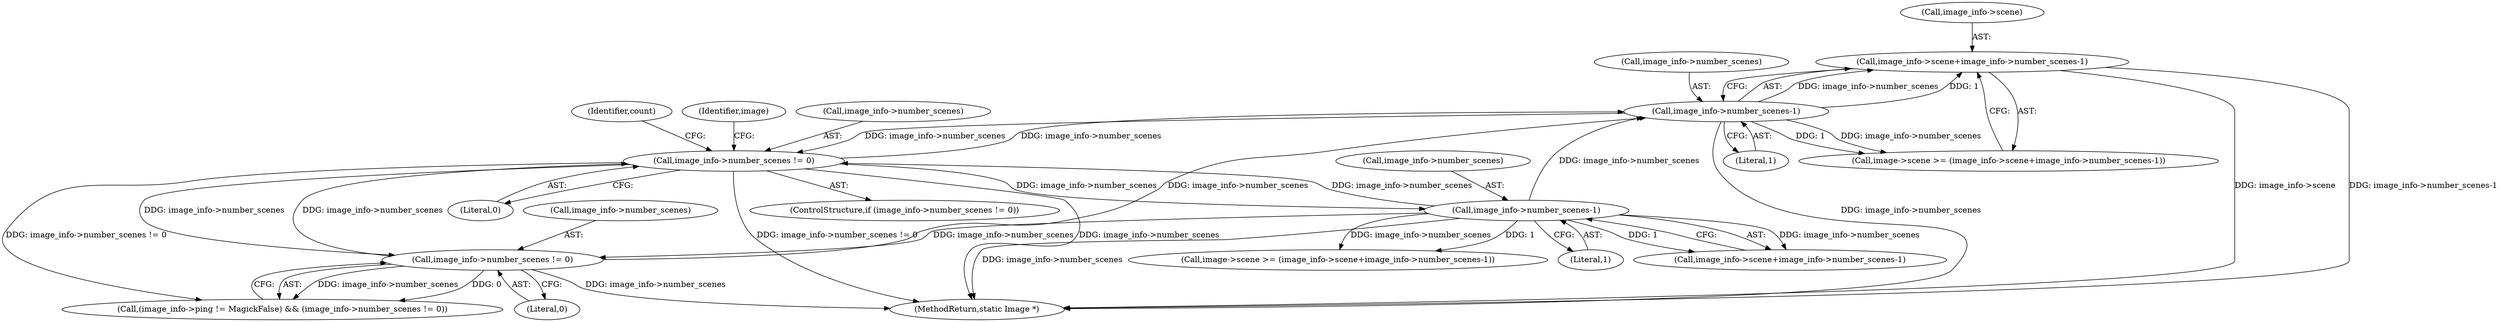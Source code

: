 digraph "0_ImageMagick_0474237508f39c4f783208123431815f1ededb76_1@pointer" {
"1001179" [label="(Call,image_info->scene+image_info->number_scenes-1)"];
"1001183" [label="(Call,image_info->number_scenes-1)"];
"1001169" [label="(Call,image_info->number_scenes != 0)"];
"1002279" [label="(Call,image_info->number_scenes-1)"];
"1002265" [label="(Call,image_info->number_scenes != 0)"];
"1001179" [label="(Call,image_info->scene+image_info->number_scenes-1)"];
"1001163" [label="(Call,(image_info->ping != MagickFalse) && (image_info->number_scenes != 0))"];
"1002279" [label="(Call,image_info->number_scenes-1)"];
"1002273" [label="(Identifier,image)"];
"1002271" [label="(Call,image->scene >= (image_info->scene+image_info->number_scenes-1))"];
"1001169" [label="(Call,image_info->number_scenes != 0)"];
"1002266" [label="(Call,image_info->number_scenes)"];
"1002264" [label="(ControlStructure,if (image_info->number_scenes != 0))"];
"1002283" [label="(Literal,1)"];
"1002358" [label="(MethodReturn,static Image *)"];
"1001180" [label="(Call,image_info->scene)"];
"1001170" [label="(Call,image_info->number_scenes)"];
"1001183" [label="(Call,image_info->number_scenes-1)"];
"1002280" [label="(Call,image_info->number_scenes)"];
"1001173" [label="(Literal,0)"];
"1001187" [label="(Literal,1)"];
"1001184" [label="(Call,image_info->number_scenes)"];
"1001175" [label="(Call,image->scene >= (image_info->scene+image_info->number_scenes-1))"];
"1002265" [label="(Call,image_info->number_scenes != 0)"];
"1002275" [label="(Call,image_info->scene+image_info->number_scenes-1)"];
"1002269" [label="(Literal,0)"];
"1002286" [label="(Identifier,count)"];
"1001179" -> "1001175"  [label="AST: "];
"1001179" -> "1001183"  [label="CFG: "];
"1001180" -> "1001179"  [label="AST: "];
"1001183" -> "1001179"  [label="AST: "];
"1001175" -> "1001179"  [label="CFG: "];
"1001179" -> "1002358"  [label="DDG: image_info->scene"];
"1001179" -> "1002358"  [label="DDG: image_info->number_scenes-1"];
"1001183" -> "1001179"  [label="DDG: image_info->number_scenes"];
"1001183" -> "1001179"  [label="DDG: 1"];
"1001183" -> "1001187"  [label="CFG: "];
"1001184" -> "1001183"  [label="AST: "];
"1001187" -> "1001183"  [label="AST: "];
"1001183" -> "1002358"  [label="DDG: image_info->number_scenes"];
"1001183" -> "1001175"  [label="DDG: image_info->number_scenes"];
"1001183" -> "1001175"  [label="DDG: 1"];
"1001169" -> "1001183"  [label="DDG: image_info->number_scenes"];
"1002279" -> "1001183"  [label="DDG: image_info->number_scenes"];
"1002265" -> "1001183"  [label="DDG: image_info->number_scenes"];
"1001183" -> "1002265"  [label="DDG: image_info->number_scenes"];
"1001169" -> "1001163"  [label="AST: "];
"1001169" -> "1001173"  [label="CFG: "];
"1001170" -> "1001169"  [label="AST: "];
"1001173" -> "1001169"  [label="AST: "];
"1001163" -> "1001169"  [label="CFG: "];
"1001169" -> "1002358"  [label="DDG: image_info->number_scenes"];
"1001169" -> "1001163"  [label="DDG: image_info->number_scenes"];
"1001169" -> "1001163"  [label="DDG: 0"];
"1002279" -> "1001169"  [label="DDG: image_info->number_scenes"];
"1002265" -> "1001169"  [label="DDG: image_info->number_scenes"];
"1001169" -> "1002265"  [label="DDG: image_info->number_scenes"];
"1002279" -> "1002275"  [label="AST: "];
"1002279" -> "1002283"  [label="CFG: "];
"1002280" -> "1002279"  [label="AST: "];
"1002283" -> "1002279"  [label="AST: "];
"1002275" -> "1002279"  [label="CFG: "];
"1002279" -> "1002358"  [label="DDG: image_info->number_scenes"];
"1002279" -> "1002265"  [label="DDG: image_info->number_scenes"];
"1002279" -> "1002271"  [label="DDG: image_info->number_scenes"];
"1002279" -> "1002271"  [label="DDG: 1"];
"1002279" -> "1002275"  [label="DDG: image_info->number_scenes"];
"1002279" -> "1002275"  [label="DDG: 1"];
"1002265" -> "1002279"  [label="DDG: image_info->number_scenes"];
"1002265" -> "1002264"  [label="AST: "];
"1002265" -> "1002269"  [label="CFG: "];
"1002266" -> "1002265"  [label="AST: "];
"1002269" -> "1002265"  [label="AST: "];
"1002273" -> "1002265"  [label="CFG: "];
"1002286" -> "1002265"  [label="CFG: "];
"1002265" -> "1002358"  [label="DDG: image_info->number_scenes != 0"];
"1002265" -> "1002358"  [label="DDG: image_info->number_scenes"];
"1002265" -> "1001163"  [label="DDG: image_info->number_scenes != 0"];
}
